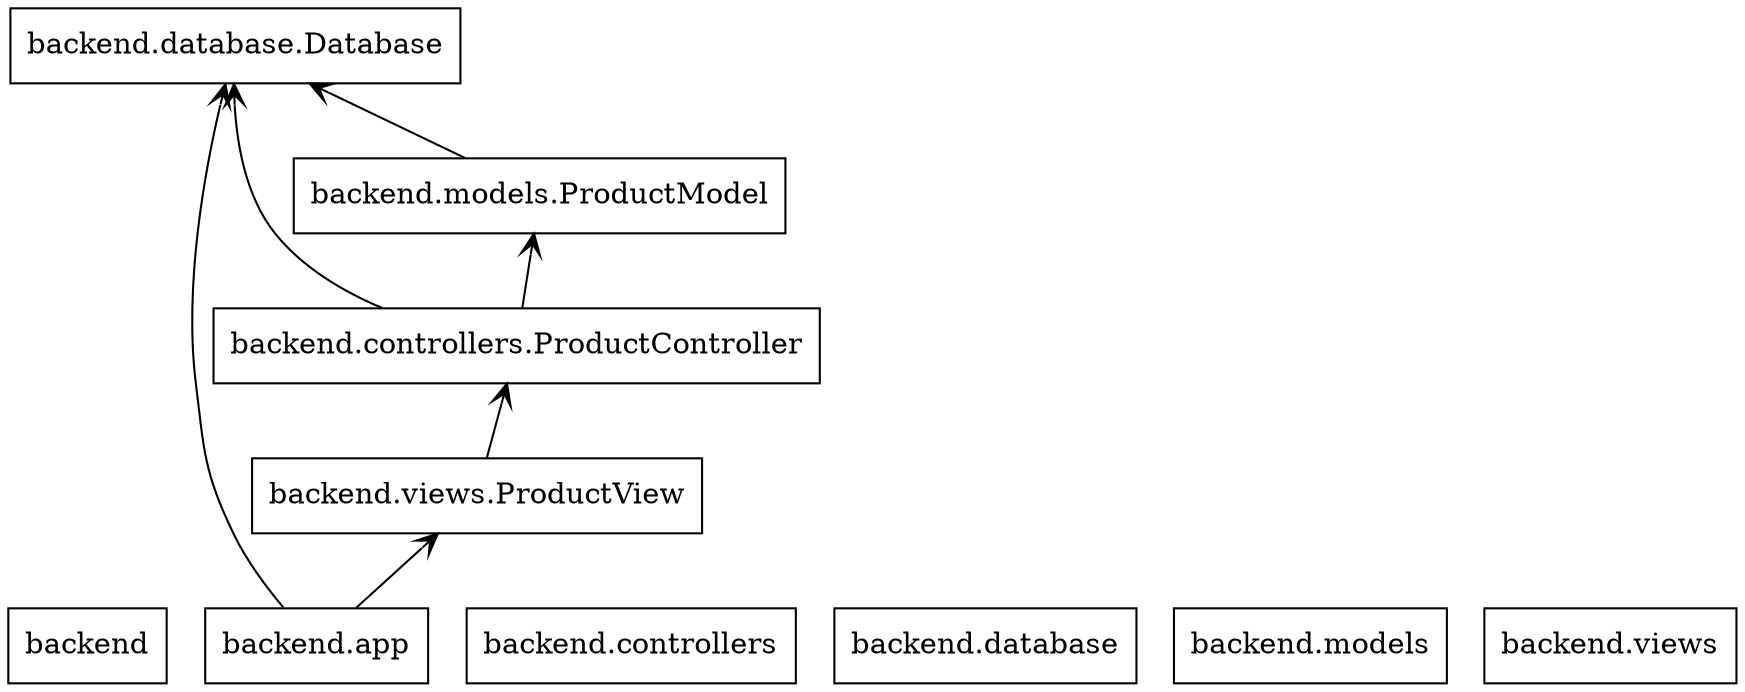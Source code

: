 digraph "packages_FindColor-Backend" {
rankdir=BT
charset="utf-8"
"backend" [color="black", label=<backend>, shape="box", style="solid"];
"backend.app" [color="black", label=<backend.app>, shape="box", style="solid"];
"backend.controllers" [color="black", label=<backend.controllers>, shape="box", style="solid"];
"backend.controllers.ProductController" [color="black", label=<backend.controllers.ProductController>, shape="box", style="solid"];
"backend.database" [color="black", label=<backend.database>, shape="box", style="solid"];
"backend.database.Database" [color="black", label=<backend.database.Database>, shape="box", style="solid"];
"backend.models" [color="black", label=<backend.models>, shape="box", style="solid"];
"backend.models.ProductModel" [color="black", label=<backend.models.ProductModel>, shape="box", style="solid"];
"backend.views" [color="black", label=<backend.views>, shape="box", style="solid"];
"backend.views.ProductView" [color="black", label=<backend.views.ProductView>, shape="box", style="solid"];
"backend.app" -> "backend.database.Database" [arrowhead="open", arrowtail="none"];
"backend.app" -> "backend.views.ProductView" [arrowhead="open", arrowtail="none"];
"backend.controllers.ProductController" -> "backend.database.Database" [arrowhead="open", arrowtail="none"];
"backend.controllers.ProductController" -> "backend.models.ProductModel" [arrowhead="open", arrowtail="none"];
"backend.models.ProductModel" -> "backend.database.Database" [arrowhead="open", arrowtail="none"];
"backend.views.ProductView" -> "backend.controllers.ProductController" [arrowhead="open", arrowtail="none"];
}
